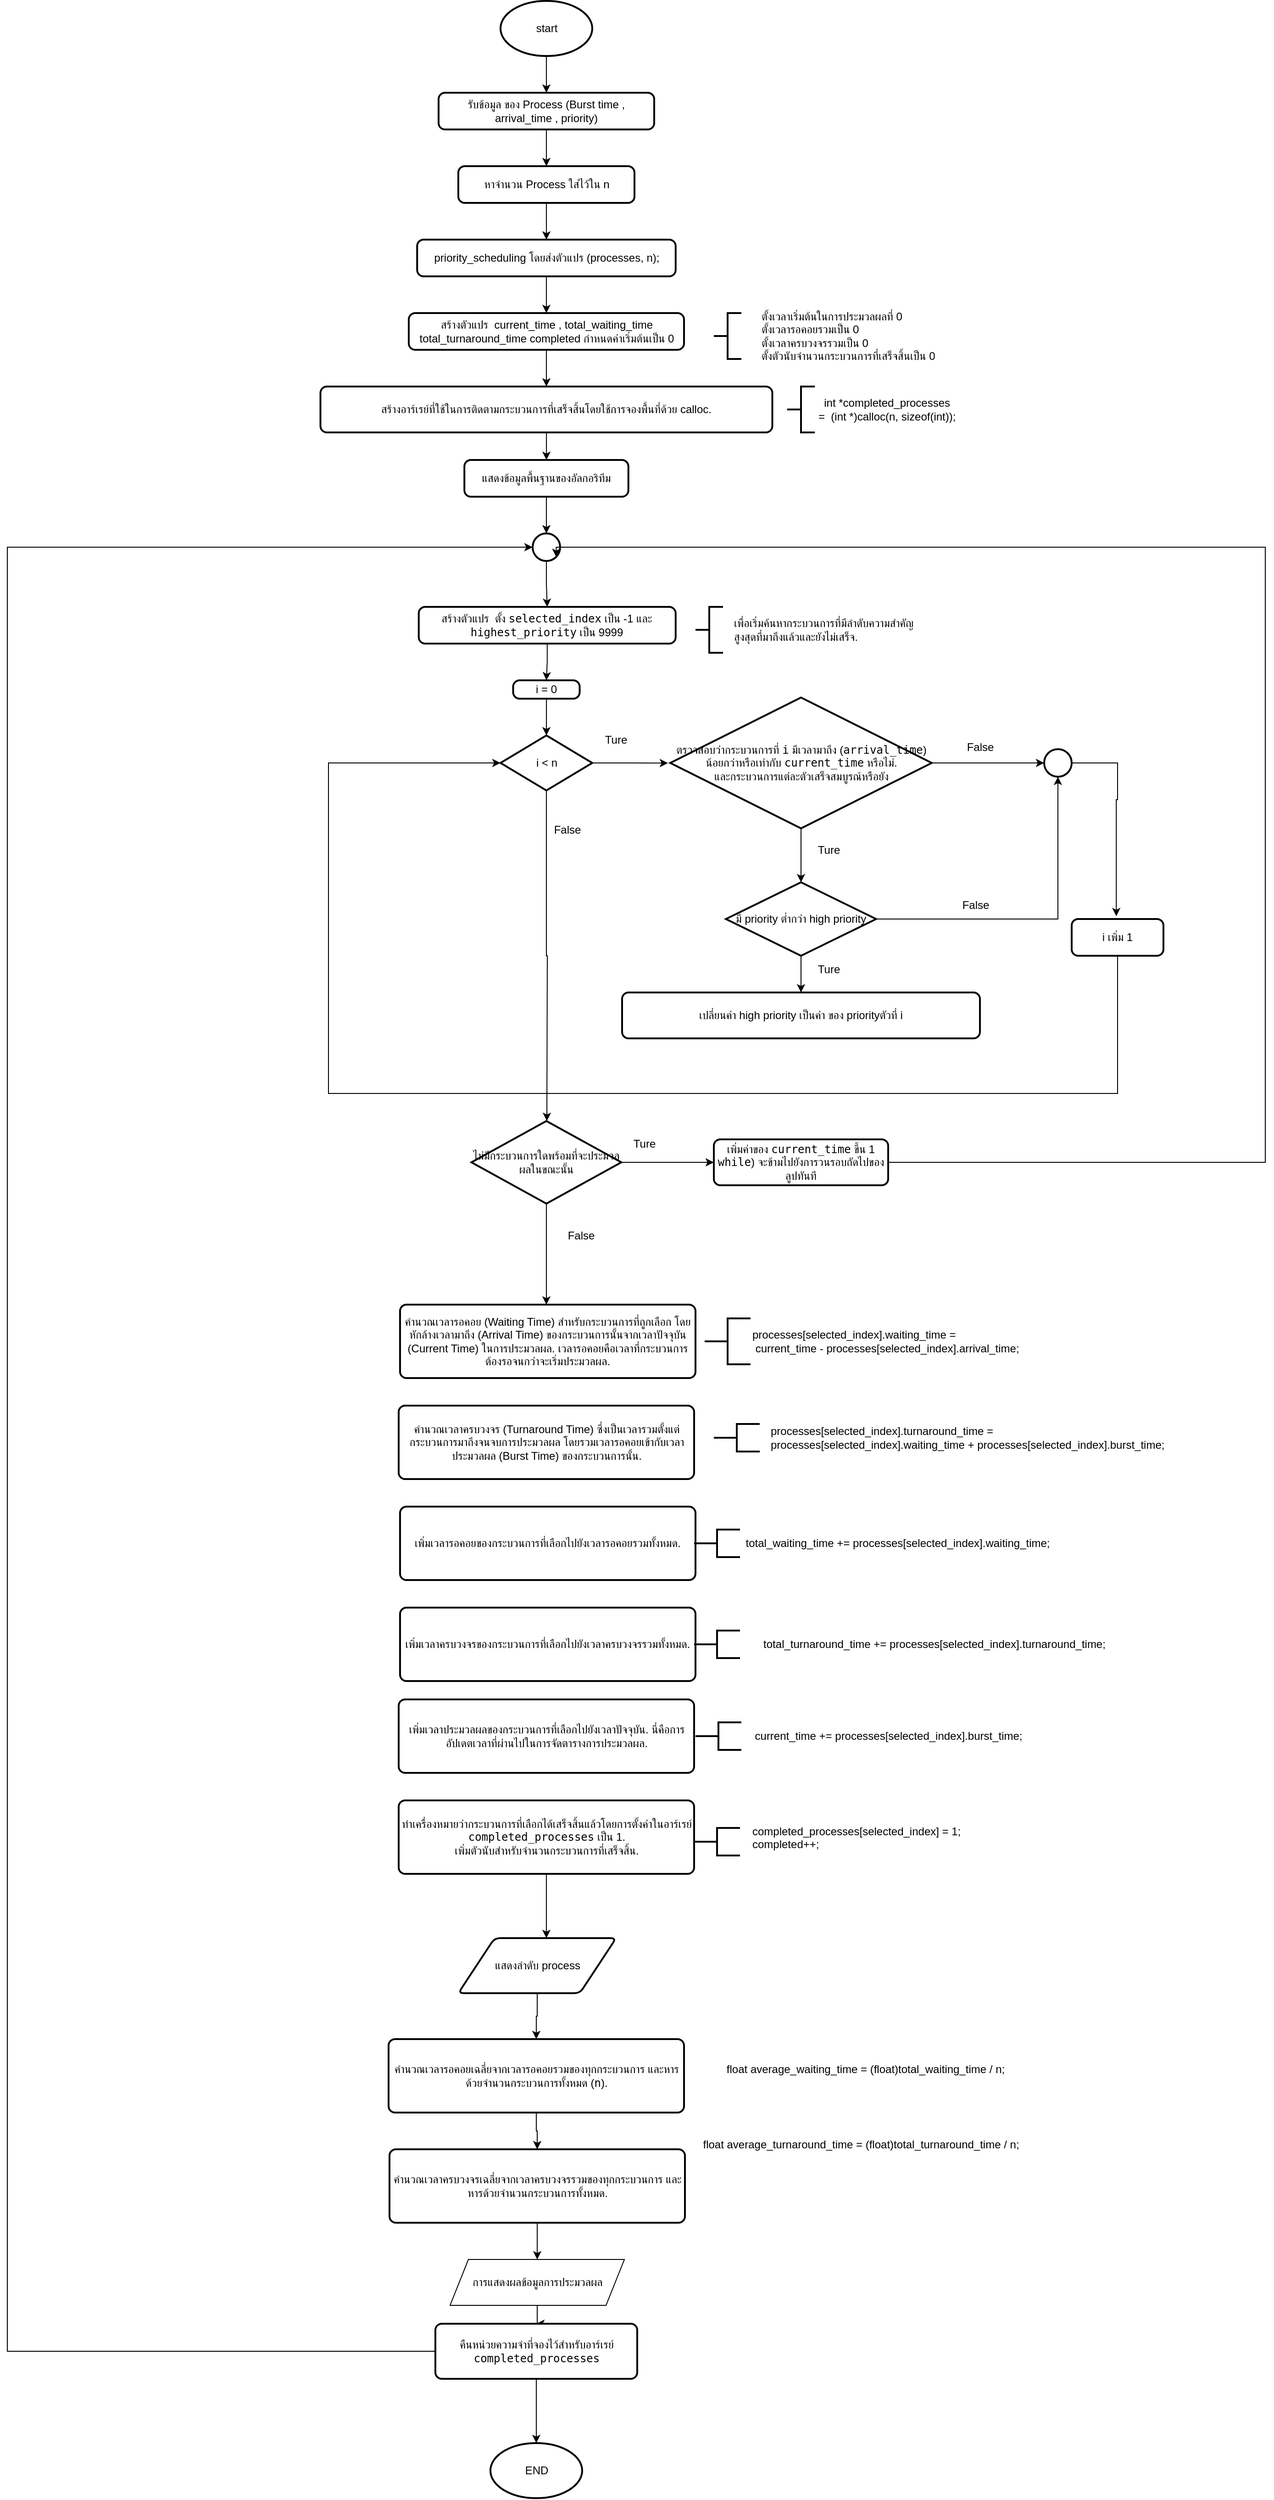 <mxfile version="26.0.15">
  <diagram name="Page-1" id="1UH8hFeLwi0AJCHHLiri">
    <mxGraphModel dx="2681" dy="807" grid="1" gridSize="10" guides="1" tooltips="1" connect="1" arrows="1" fold="1" page="1" pageScale="1" pageWidth="850" pageHeight="1100" math="0" shadow="0">
      <root>
        <mxCell id="0" />
        <mxCell id="1" parent="0" />
        <mxCell id="xQF8ePdnXQJCXrwEv5hU-9" style="edgeStyle=orthogonalEdgeStyle;rounded=0;orthogonalLoop=1;jettySize=auto;html=1;entryX=0.5;entryY=0;entryDx=0;entryDy=0;" edge="1" parent="1" source="xQF8ePdnXQJCXrwEv5hU-3" target="xQF8ePdnXQJCXrwEv5hU-8">
          <mxGeometry relative="1" as="geometry" />
        </mxCell>
        <mxCell id="xQF8ePdnXQJCXrwEv5hU-3" value="รับข้อมูล ของ Process (Burst time , arrival_time , priority)" style="rounded=1;whiteSpace=wrap;html=1;absoluteArcSize=1;arcSize=14;strokeWidth=2;" vertex="1" parent="1">
          <mxGeometry x="290" y="240" width="235" height="40" as="geometry" />
        </mxCell>
        <mxCell id="xQF8ePdnXQJCXrwEv5hU-7" style="edgeStyle=orthogonalEdgeStyle;rounded=0;orthogonalLoop=1;jettySize=auto;html=1;entryX=0.5;entryY=0;entryDx=0;entryDy=0;" edge="1" parent="1" source="xQF8ePdnXQJCXrwEv5hU-4" target="xQF8ePdnXQJCXrwEv5hU-3">
          <mxGeometry relative="1" as="geometry" />
        </mxCell>
        <mxCell id="xQF8ePdnXQJCXrwEv5hU-4" value="start" style="strokeWidth=2;html=1;shape=mxgraph.flowchart.start_1;whiteSpace=wrap;" vertex="1" parent="1">
          <mxGeometry x="357.5" y="140" width="100" height="60" as="geometry" />
        </mxCell>
        <mxCell id="xQF8ePdnXQJCXrwEv5hU-11" style="edgeStyle=orthogonalEdgeStyle;rounded=0;orthogonalLoop=1;jettySize=auto;html=1;entryX=0.5;entryY=0;entryDx=0;entryDy=0;" edge="1" parent="1" source="xQF8ePdnXQJCXrwEv5hU-8" target="xQF8ePdnXQJCXrwEv5hU-10">
          <mxGeometry relative="1" as="geometry" />
        </mxCell>
        <mxCell id="xQF8ePdnXQJCXrwEv5hU-8" value="หาจำนวน Process ใส่ไว้ใน n" style="rounded=1;whiteSpace=wrap;html=1;absoluteArcSize=1;arcSize=14;strokeWidth=2;" vertex="1" parent="1">
          <mxGeometry x="311.5" y="320" width="192" height="40" as="geometry" />
        </mxCell>
        <mxCell id="xQF8ePdnXQJCXrwEv5hU-13" style="edgeStyle=orthogonalEdgeStyle;rounded=0;orthogonalLoop=1;jettySize=auto;html=1;entryX=0.5;entryY=0;entryDx=0;entryDy=0;" edge="1" parent="1" source="xQF8ePdnXQJCXrwEv5hU-10" target="xQF8ePdnXQJCXrwEv5hU-12">
          <mxGeometry relative="1" as="geometry" />
        </mxCell>
        <mxCell id="xQF8ePdnXQJCXrwEv5hU-10" value="priority_scheduling โดยส่งตัวแปร (processes, n);" style="rounded=1;whiteSpace=wrap;html=1;absoluteArcSize=1;arcSize=14;strokeWidth=2;" vertex="1" parent="1">
          <mxGeometry x="266.63" y="400" width="281.75" height="40" as="geometry" />
        </mxCell>
        <mxCell id="xQF8ePdnXQJCXrwEv5hU-22" style="edgeStyle=orthogonalEdgeStyle;rounded=0;orthogonalLoop=1;jettySize=auto;html=1;entryX=0.5;entryY=0;entryDx=0;entryDy=0;" edge="1" parent="1" source="xQF8ePdnXQJCXrwEv5hU-12" target="xQF8ePdnXQJCXrwEv5hU-17">
          <mxGeometry relative="1" as="geometry" />
        </mxCell>
        <mxCell id="xQF8ePdnXQJCXrwEv5hU-12" value="สร้างตัวแปร&amp;nbsp;&amp;nbsp;current_time ,&amp;nbsp;total_waiting_time&lt;div&gt;total_turnaround_time&amp;nbsp;completed กำหนดค่าเริ่มต้นเป็น 0&lt;/div&gt;" style="rounded=1;whiteSpace=wrap;html=1;absoluteArcSize=1;arcSize=14;strokeWidth=2;" vertex="1" parent="1">
          <mxGeometry x="257.5" y="480" width="300" height="40" as="geometry" />
        </mxCell>
        <mxCell id="xQF8ePdnXQJCXrwEv5hU-14" value="" style="strokeWidth=2;html=1;shape=mxgraph.flowchart.annotation_2;align=left;labelPosition=right;pointerEvents=1;" vertex="1" parent="1">
          <mxGeometry x="590" y="480" width="30" height="50" as="geometry" />
        </mxCell>
        <mxCell id="xQF8ePdnXQJCXrwEv5hU-15" value="ตั้งเวลาเริ่มต้นในการประมวลผลที่ 0&lt;div&gt;ตั้งเวลารอคอยรวมเป็น 0&lt;/div&gt;&lt;div&gt;ตั้งเวลาครบวงจรรวมเป็น 0&lt;/div&gt;&lt;div&gt;ตั้งตัวนับจำนวนกระบวนการที่เสร็จสิ้นเป็น 0&lt;/div&gt;" style="text;html=1;align=left;verticalAlign=middle;resizable=0;points=[];autosize=1;strokeColor=none;fillColor=none;" vertex="1" parent="1">
          <mxGeometry x="640" y="470" width="230" height="70" as="geometry" />
        </mxCell>
        <mxCell id="xQF8ePdnXQJCXrwEv5hU-28" style="edgeStyle=orthogonalEdgeStyle;rounded=0;orthogonalLoop=1;jettySize=auto;html=1;entryX=0.5;entryY=0;entryDx=0;entryDy=0;" edge="1" parent="1" source="xQF8ePdnXQJCXrwEv5hU-17" target="xQF8ePdnXQJCXrwEv5hU-23">
          <mxGeometry relative="1" as="geometry" />
        </mxCell>
        <mxCell id="xQF8ePdnXQJCXrwEv5hU-17" value="สร้างอาร์เรย์ที่ใช้ในการติดตามกระบวนการที่เสร็จสิ้นโดยใช้การจองพื้นที่ด้วย calloc." style="rounded=1;whiteSpace=wrap;html=1;absoluteArcSize=1;arcSize=14;strokeWidth=2;" vertex="1" parent="1">
          <mxGeometry x="161.25" y="560" width="492.5" height="50" as="geometry" />
        </mxCell>
        <mxCell id="xQF8ePdnXQJCXrwEv5hU-18" value="" style="strokeWidth=2;html=1;shape=mxgraph.flowchart.annotation_2;align=left;labelPosition=right;pointerEvents=1;" vertex="1" parent="1">
          <mxGeometry x="670" y="560" width="30" height="50" as="geometry" />
        </mxCell>
        <mxCell id="xQF8ePdnXQJCXrwEv5hU-19" value="int *completed_processes&amp;nbsp;&lt;div&gt;=&amp;nbsp; (int *)calloc(n, sizeof(int));&amp;nbsp;&lt;/div&gt;" style="text;html=1;align=center;verticalAlign=middle;resizable=0;points=[];autosize=1;strokeColor=none;fillColor=none;" vertex="1" parent="1">
          <mxGeometry x="690" y="565" width="180" height="40" as="geometry" />
        </mxCell>
        <mxCell id="xQF8ePdnXQJCXrwEv5hU-23" value="แสดงข้อมูลพื้นฐานของอัลกอริทึม" style="rounded=1;whiteSpace=wrap;html=1;absoluteArcSize=1;arcSize=14;strokeWidth=2;" vertex="1" parent="1">
          <mxGeometry x="318.13" y="640" width="178.75" height="40" as="geometry" />
        </mxCell>
        <mxCell id="xQF8ePdnXQJCXrwEv5hU-33" style="edgeStyle=orthogonalEdgeStyle;rounded=0;orthogonalLoop=1;jettySize=auto;html=1;entryX=0.5;entryY=0;entryDx=0;entryDy=0;" edge="1" parent="1" source="xQF8ePdnXQJCXrwEv5hU-26" target="xQF8ePdnXQJCXrwEv5hU-31">
          <mxGeometry relative="1" as="geometry" />
        </mxCell>
        <mxCell id="xQF8ePdnXQJCXrwEv5hU-26" value="" style="strokeWidth=2;html=1;shape=mxgraph.flowchart.start_2;whiteSpace=wrap;" vertex="1" parent="1">
          <mxGeometry x="392.5" y="720" width="30" height="30" as="geometry" />
        </mxCell>
        <mxCell id="xQF8ePdnXQJCXrwEv5hU-29" style="edgeStyle=orthogonalEdgeStyle;rounded=0;orthogonalLoop=1;jettySize=auto;html=1;entryX=0.5;entryY=0;entryDx=0;entryDy=0;entryPerimeter=0;" edge="1" parent="1" source="xQF8ePdnXQJCXrwEv5hU-23" target="xQF8ePdnXQJCXrwEv5hU-26">
          <mxGeometry relative="1" as="geometry" />
        </mxCell>
        <mxCell id="xQF8ePdnXQJCXrwEv5hU-38" style="edgeStyle=orthogonalEdgeStyle;rounded=0;orthogonalLoop=1;jettySize=auto;html=1;entryX=0.5;entryY=0;entryDx=0;entryDy=0;" edge="1" parent="1" source="xQF8ePdnXQJCXrwEv5hU-31" target="xQF8ePdnXQJCXrwEv5hU-37">
          <mxGeometry relative="1" as="geometry" />
        </mxCell>
        <mxCell id="xQF8ePdnXQJCXrwEv5hU-31" value="สร้างตัวแปร&amp;nbsp; ตั้ง &lt;code data-end=&quot;712&quot; data-start=&quot;696&quot;&gt;selected_index&lt;/code&gt; เป็น -1 และ &lt;code data-end=&quot;743&quot; data-start=&quot;725&quot;&gt;highest_priority&lt;/code&gt; เป็น 9999" style="rounded=1;whiteSpace=wrap;html=1;absoluteArcSize=1;arcSize=14;strokeWidth=2;" vertex="1" parent="1">
          <mxGeometry x="268.38" y="800" width="280" height="40" as="geometry" />
        </mxCell>
        <mxCell id="xQF8ePdnXQJCXrwEv5hU-34" value="" style="strokeWidth=2;html=1;shape=mxgraph.flowchart.annotation_2;align=left;labelPosition=right;pointerEvents=1;" vertex="1" parent="1">
          <mxGeometry x="570" y="800" width="30" height="50" as="geometry" />
        </mxCell>
        <mxCell id="xQF8ePdnXQJCXrwEv5hU-35" value="เพื่อเริ่มค้นหากระบวนการที่มีลำดับความสำคัญ&lt;div&gt;สูงสุดที่มาถึงแล้วและยังไม่เสร็จ.&lt;/div&gt;" style="text;html=1;align=left;verticalAlign=middle;resizable=0;points=[];autosize=1;strokeColor=none;fillColor=none;" vertex="1" parent="1">
          <mxGeometry x="610" y="805" width="250" height="40" as="geometry" />
        </mxCell>
        <mxCell id="xQF8ePdnXQJCXrwEv5hU-44" style="edgeStyle=orthogonalEdgeStyle;rounded=0;orthogonalLoop=1;jettySize=auto;html=1;exitX=1;exitY=0.5;exitDx=0;exitDy=0;exitPerimeter=0;" edge="1" parent="1" source="xQF8ePdnXQJCXrwEv5hU-36">
          <mxGeometry relative="1" as="geometry">
            <mxPoint x="540" y="970.172" as="targetPoint" />
          </mxGeometry>
        </mxCell>
        <mxCell id="xQF8ePdnXQJCXrwEv5hU-63" style="edgeStyle=orthogonalEdgeStyle;rounded=0;orthogonalLoop=1;jettySize=auto;html=1;" edge="1" parent="1" source="xQF8ePdnXQJCXrwEv5hU-36">
          <mxGeometry relative="1" as="geometry">
            <mxPoint x="408" y="1360" as="targetPoint" />
          </mxGeometry>
        </mxCell>
        <mxCell id="xQF8ePdnXQJCXrwEv5hU-36" value="i &amp;lt; n" style="strokeWidth=2;html=1;shape=mxgraph.flowchart.decision;whiteSpace=wrap;" vertex="1" parent="1">
          <mxGeometry x="357.5" y="940" width="100" height="60" as="geometry" />
        </mxCell>
        <mxCell id="xQF8ePdnXQJCXrwEv5hU-37" value="i = 0" style="rounded=1;whiteSpace=wrap;html=1;absoluteArcSize=1;arcSize=14;strokeWidth=2;" vertex="1" parent="1">
          <mxGeometry x="371.25" y="880" width="72.5" height="20" as="geometry" />
        </mxCell>
        <mxCell id="xQF8ePdnXQJCXrwEv5hU-39" style="edgeStyle=orthogonalEdgeStyle;rounded=0;orthogonalLoop=1;jettySize=auto;html=1;entryX=0.5;entryY=0;entryDx=0;entryDy=0;entryPerimeter=0;" edge="1" parent="1" source="xQF8ePdnXQJCXrwEv5hU-37" target="xQF8ePdnXQJCXrwEv5hU-36">
          <mxGeometry relative="1" as="geometry" />
        </mxCell>
        <mxCell id="xQF8ePdnXQJCXrwEv5hU-40" value="Ture" style="text;html=1;align=center;verticalAlign=middle;resizable=0;points=[];autosize=1;strokeColor=none;fillColor=none;" vertex="1" parent="1">
          <mxGeometry x="457.5" y="930" width="50" height="30" as="geometry" />
        </mxCell>
        <mxCell id="xQF8ePdnXQJCXrwEv5hU-46" style="edgeStyle=orthogonalEdgeStyle;rounded=0;orthogonalLoop=1;jettySize=auto;html=1;" edge="1" parent="1" source="xQF8ePdnXQJCXrwEv5hU-42">
          <mxGeometry relative="1" as="geometry">
            <mxPoint x="685" y="1100" as="targetPoint" />
          </mxGeometry>
        </mxCell>
        <mxCell id="xQF8ePdnXQJCXrwEv5hU-42" value="ตรวจสอบว่ากระบวนการที่ &lt;code data-end=&quot;400&quot; data-start=&quot;397&quot;&gt;i&lt;/code&gt; มีเวลามาถึง (&lt;code data-end=&quot;428&quot; data-start=&quot;414&quot;&gt;arrival_time&lt;/code&gt;) น้อยกว่าหรือเท่ากับ &lt;code data-end=&quot;464&quot; data-start=&quot;450&quot;&gt;current_time&lt;/code&gt; หรือไม่.&lt;div&gt;และกระบวนการแต่ละตัวเสร็จสมบูรณ์หรือยัง&lt;/div&gt;" style="strokeWidth=2;html=1;shape=mxgraph.flowchart.decision;whiteSpace=wrap;" vertex="1" parent="1">
          <mxGeometry x="542.5" y="898.75" width="285" height="142.5" as="geometry" />
        </mxCell>
        <mxCell id="xQF8ePdnXQJCXrwEv5hU-45" value="Ture" style="text;html=1;align=center;verticalAlign=middle;resizable=0;points=[];autosize=1;strokeColor=none;fillColor=none;" vertex="1" parent="1">
          <mxGeometry x="690" y="1050" width="50" height="30" as="geometry" />
        </mxCell>
        <mxCell id="xQF8ePdnXQJCXrwEv5hU-49" style="edgeStyle=orthogonalEdgeStyle;rounded=0;orthogonalLoop=1;jettySize=auto;html=1;" edge="1" parent="1" source="xQF8ePdnXQJCXrwEv5hU-47">
          <mxGeometry relative="1" as="geometry">
            <mxPoint x="685.005" y="1220" as="targetPoint" />
          </mxGeometry>
        </mxCell>
        <mxCell id="xQF8ePdnXQJCXrwEv5hU-53" style="edgeStyle=orthogonalEdgeStyle;rounded=0;orthogonalLoop=1;jettySize=auto;html=1;entryX=0.5;entryY=1;entryDx=0;entryDy=0;entryPerimeter=0;" edge="1" parent="1" source="xQF8ePdnXQJCXrwEv5hU-47" target="xQF8ePdnXQJCXrwEv5hU-51">
          <mxGeometry relative="1" as="geometry">
            <mxPoint x="960" y="1140" as="targetPoint" />
            <Array as="points">
              <mxPoint x="965" y="1140" />
            </Array>
          </mxGeometry>
        </mxCell>
        <mxCell id="xQF8ePdnXQJCXrwEv5hU-47" value="มี&amp;nbsp;priority ต่ำกว่า high&amp;nbsp;priority" style="strokeWidth=2;html=1;shape=mxgraph.flowchart.decision;whiteSpace=wrap;" vertex="1" parent="1">
          <mxGeometry x="603.13" y="1100" width="163.75" height="80" as="geometry" />
        </mxCell>
        <mxCell id="xQF8ePdnXQJCXrwEv5hU-48" value="Ture" style="text;html=1;align=center;verticalAlign=middle;resizable=0;points=[];autosize=1;strokeColor=none;fillColor=none;" vertex="1" parent="1">
          <mxGeometry x="690" y="1180" width="50" height="30" as="geometry" />
        </mxCell>
        <mxCell id="xQF8ePdnXQJCXrwEv5hU-50" value="เปลี่ยนค่า high&amp;nbsp;priority เป็นค่า ของ priorityตัวที่ i" style="rounded=1;whiteSpace=wrap;html=1;absoluteArcSize=1;arcSize=14;strokeWidth=2;" vertex="1" parent="1">
          <mxGeometry x="490" y="1220" width="390" height="50" as="geometry" />
        </mxCell>
        <mxCell id="xQF8ePdnXQJCXrwEv5hU-57" style="edgeStyle=orthogonalEdgeStyle;rounded=0;orthogonalLoop=1;jettySize=auto;html=1;entryX=0.486;entryY=-0.077;entryDx=0;entryDy=0;entryPerimeter=0;" edge="1" parent="1" source="xQF8ePdnXQJCXrwEv5hU-51" target="xQF8ePdnXQJCXrwEv5hU-60">
          <mxGeometry relative="1" as="geometry">
            <mxPoint x="1030" y="970" as="targetPoint" />
            <Array as="points">
              <mxPoint x="1030" y="970" />
              <mxPoint x="1030" y="1010" />
              <mxPoint x="1029" y="1010" />
            </Array>
          </mxGeometry>
        </mxCell>
        <mxCell id="xQF8ePdnXQJCXrwEv5hU-51" value="" style="strokeWidth=2;html=1;shape=mxgraph.flowchart.start_2;whiteSpace=wrap;" vertex="1" parent="1">
          <mxGeometry x="950" y="955" width="30" height="30" as="geometry" />
        </mxCell>
        <mxCell id="xQF8ePdnXQJCXrwEv5hU-52" style="edgeStyle=orthogonalEdgeStyle;rounded=0;orthogonalLoop=1;jettySize=auto;html=1;entryX=0;entryY=0.5;entryDx=0;entryDy=0;entryPerimeter=0;" edge="1" parent="1" source="xQF8ePdnXQJCXrwEv5hU-42" target="xQF8ePdnXQJCXrwEv5hU-51">
          <mxGeometry relative="1" as="geometry" />
        </mxCell>
        <mxCell id="xQF8ePdnXQJCXrwEv5hU-54" value="False" style="text;html=1;align=center;verticalAlign=middle;resizable=0;points=[];autosize=1;strokeColor=none;fillColor=none;" vertex="1" parent="1">
          <mxGeometry x="855" y="938" width="50" height="30" as="geometry" />
        </mxCell>
        <mxCell id="xQF8ePdnXQJCXrwEv5hU-55" value="False" style="text;html=1;align=center;verticalAlign=middle;resizable=0;points=[];autosize=1;strokeColor=none;fillColor=none;" vertex="1" parent="1">
          <mxGeometry x="850" y="1110" width="50" height="30" as="geometry" />
        </mxCell>
        <mxCell id="xQF8ePdnXQJCXrwEv5hU-65" style="edgeStyle=orthogonalEdgeStyle;rounded=0;orthogonalLoop=1;jettySize=auto;html=1;" edge="1" parent="1" source="xQF8ePdnXQJCXrwEv5hU-58">
          <mxGeometry relative="1" as="geometry">
            <mxPoint x="590.0" y="1405" as="targetPoint" />
          </mxGeometry>
        </mxCell>
        <mxCell id="xQF8ePdnXQJCXrwEv5hU-71" style="edgeStyle=orthogonalEdgeStyle;rounded=0;orthogonalLoop=1;jettySize=auto;html=1;" edge="1" parent="1" source="xQF8ePdnXQJCXrwEv5hU-58">
          <mxGeometry relative="1" as="geometry">
            <mxPoint x="407.5" y="1560" as="targetPoint" />
          </mxGeometry>
        </mxCell>
        <mxCell id="xQF8ePdnXQJCXrwEv5hU-58" value="ไม่มีกระบวนการใดพร้อมที่จะประมวลผลในขณะนั้น" style="strokeWidth=2;html=1;shape=mxgraph.flowchart.decision;whiteSpace=wrap;" vertex="1" parent="1">
          <mxGeometry x="325.81" y="1360" width="163.38" height="90" as="geometry" />
        </mxCell>
        <mxCell id="xQF8ePdnXQJCXrwEv5hU-61" style="edgeStyle=orthogonalEdgeStyle;rounded=0;orthogonalLoop=1;jettySize=auto;html=1;entryX=0;entryY=0.5;entryDx=0;entryDy=0;entryPerimeter=0;" edge="1" parent="1" source="xQF8ePdnXQJCXrwEv5hU-60" target="xQF8ePdnXQJCXrwEv5hU-36">
          <mxGeometry relative="1" as="geometry">
            <mxPoint x="210" y="970" as="targetPoint" />
            <Array as="points">
              <mxPoint x="1030" y="1330" />
              <mxPoint x="170" y="1330" />
              <mxPoint x="170" y="970" />
            </Array>
          </mxGeometry>
        </mxCell>
        <mxCell id="xQF8ePdnXQJCXrwEv5hU-60" value="i เพิ่ม 1" style="rounded=1;whiteSpace=wrap;html=1;absoluteArcSize=1;arcSize=14;strokeWidth=2;" vertex="1" parent="1">
          <mxGeometry x="980" y="1140" width="100" height="40" as="geometry" />
        </mxCell>
        <mxCell id="xQF8ePdnXQJCXrwEv5hU-62" value="False" style="text;html=1;align=center;verticalAlign=middle;resizable=0;points=[];autosize=1;strokeColor=none;fillColor=none;" vertex="1" parent="1">
          <mxGeometry x="405" y="1028" width="50" height="30" as="geometry" />
        </mxCell>
        <mxCell id="xQF8ePdnXQJCXrwEv5hU-64" value="Ture" style="text;html=1;align=center;verticalAlign=middle;resizable=0;points=[];autosize=1;strokeColor=none;fillColor=none;" vertex="1" parent="1">
          <mxGeometry x="489.19" y="1370" width="50" height="30" as="geometry" />
        </mxCell>
        <mxCell id="xQF8ePdnXQJCXrwEv5hU-69" style="edgeStyle=orthogonalEdgeStyle;rounded=0;orthogonalLoop=1;jettySize=auto;html=1;entryX=0.855;entryY=0.855;entryDx=0;entryDy=0;entryPerimeter=0;" edge="1" parent="1" source="xQF8ePdnXQJCXrwEv5hU-67" target="xQF8ePdnXQJCXrwEv5hU-26">
          <mxGeometry relative="1" as="geometry">
            <mxPoint x="450" y="750" as="targetPoint" />
            <Array as="points">
              <mxPoint x="1191" y="1405" />
              <mxPoint x="1191" y="735" />
              <mxPoint x="418" y="735" />
            </Array>
          </mxGeometry>
        </mxCell>
        <mxCell id="xQF8ePdnXQJCXrwEv5hU-67" value="เพิ่มค่าของ &lt;code data-end=&quot;572&quot; data-start=&quot;558&quot;&gt;current_time&lt;/code&gt; ขึ้น 1&lt;div&gt;&lt;code data-end=&quot;833&quot; data-start=&quot;826&quot;&gt;while&lt;/code&gt;) จะข้ามไปยังการวนรอบถัดไปของลูปทันที&lt;/div&gt;" style="rounded=1;whiteSpace=wrap;html=1;absoluteArcSize=1;arcSize=14;strokeWidth=2;" vertex="1" parent="1">
          <mxGeometry x="590" y="1380" width="190" height="50" as="geometry" />
        </mxCell>
        <mxCell id="xQF8ePdnXQJCXrwEv5hU-70" value="False" style="text;html=1;align=center;verticalAlign=middle;resizable=0;points=[];autosize=1;strokeColor=none;fillColor=none;" vertex="1" parent="1">
          <mxGeometry x="420" y="1470" width="50" height="30" as="geometry" />
        </mxCell>
        <mxCell id="xQF8ePdnXQJCXrwEv5hU-72" value="คำนวณเวลารอคอย (Waiting Time) สำหรับกระบวนการที่ถูกเลือก โดยหักล้างเวลามาถึง (Arrival Time) ของกระบวนการนั้นจากเวลาปัจจุบัน (Current Time) ในการประมวลผล. เวลารอคอยคือเวลาที่กระบวนการต้องรอจนกว่าจะเริ่มประมวลผล." style="rounded=1;whiteSpace=wrap;html=1;absoluteArcSize=1;arcSize=14;strokeWidth=2;" vertex="1" parent="1">
          <mxGeometry x="248" y="1560" width="322" height="80" as="geometry" />
        </mxCell>
        <mxCell id="xQF8ePdnXQJCXrwEv5hU-73" value="" style="strokeWidth=2;html=1;shape=mxgraph.flowchart.annotation_2;align=left;labelPosition=right;pointerEvents=1;" vertex="1" parent="1">
          <mxGeometry x="580" y="1575" width="50" height="50" as="geometry" />
        </mxCell>
        <mxCell id="xQF8ePdnXQJCXrwEv5hU-74" value="processes[selected_index].waiting_time&amp;nbsp;&lt;span style=&quot;background-color: transparent; color: light-dark(rgb(0, 0, 0), rgb(255, 255, 255));&quot;&gt;=&lt;/span&gt;&lt;div&gt;&lt;span style=&quot;background-color: transparent; color: light-dark(rgb(0, 0, 0), rgb(255, 255, 255));&quot;&gt;&amp;nbsp;current_time - processes[selected_index].arrival_time;&lt;/span&gt;&lt;/div&gt;" style="text;html=1;align=left;verticalAlign=middle;resizable=0;points=[];autosize=1;strokeColor=none;fillColor=none;" vertex="1" parent="1">
          <mxGeometry x="630" y="1580" width="310" height="40" as="geometry" />
        </mxCell>
        <mxCell id="xQF8ePdnXQJCXrwEv5hU-75" value="คำนวณเวลาครบวงจร (Turnaround Time) ซึ่งเป็นเวลารวมตั้งแต่กระบวนการมาถึงจนจบการประมวลผล โดยรวมเวลารอคอยเข้ากับเวลาประมวลผล (Burst Time) ของกระบวนการนั้น." style="rounded=1;whiteSpace=wrap;html=1;absoluteArcSize=1;arcSize=14;strokeWidth=2;" vertex="1" parent="1">
          <mxGeometry x="246.5" y="1670" width="322" height="80" as="geometry" />
        </mxCell>
        <mxCell id="xQF8ePdnXQJCXrwEv5hU-76" value="processes[selected_index].turnaround_time =&amp;nbsp;&lt;div&gt;processes[selected_index].waiting_time + processes[selected_index].burst_time;&lt;/div&gt;" style="text;html=1;align=left;verticalAlign=middle;resizable=0;points=[];autosize=1;strokeColor=none;fillColor=none;" vertex="1" parent="1">
          <mxGeometry x="650" y="1685" width="450" height="40" as="geometry" />
        </mxCell>
        <mxCell id="xQF8ePdnXQJCXrwEv5hU-77" value="" style="strokeWidth=2;html=1;shape=mxgraph.flowchart.annotation_2;align=left;labelPosition=right;pointerEvents=1;" vertex="1" parent="1">
          <mxGeometry x="590" y="1690" width="50" height="30" as="geometry" />
        </mxCell>
        <mxCell id="xQF8ePdnXQJCXrwEv5hU-78" value="เพิ่มเวลารอคอยของกระบวนการที่เลือกไปยังเวลารอคอยรวมทั้งหมด." style="rounded=1;whiteSpace=wrap;html=1;absoluteArcSize=1;arcSize=14;strokeWidth=2;" vertex="1" parent="1">
          <mxGeometry x="248" y="1780" width="322" height="80" as="geometry" />
        </mxCell>
        <mxCell id="xQF8ePdnXQJCXrwEv5hU-79" value="เพิ่มเวลาครบวงจรของกระบวนการที่เลือกไปยังเวลาครบวงจรรวมทั้งหมด." style="rounded=1;whiteSpace=wrap;html=1;absoluteArcSize=1;arcSize=14;strokeWidth=2;" vertex="1" parent="1">
          <mxGeometry x="248" y="1890" width="322" height="80" as="geometry" />
        </mxCell>
        <mxCell id="xQF8ePdnXQJCXrwEv5hU-80" value="เพิ่มเวลาประมวลผลของกระบวนการที่เลือกไปยังเวลาปัจจุบัน. นี่คือการอัปเดตเวลาที่ผ่านไปในการจัดตารางการประมวลผล." style="rounded=1;whiteSpace=wrap;html=1;absoluteArcSize=1;arcSize=14;strokeWidth=2;" vertex="1" parent="1">
          <mxGeometry x="246.5" y="1990" width="322" height="80" as="geometry" />
        </mxCell>
        <mxCell id="xQF8ePdnXQJCXrwEv5hU-90" style="edgeStyle=orthogonalEdgeStyle;rounded=0;orthogonalLoop=1;jettySize=auto;html=1;" edge="1" parent="1" source="xQF8ePdnXQJCXrwEv5hU-81">
          <mxGeometry relative="1" as="geometry">
            <mxPoint x="407.5" y="2250" as="targetPoint" />
          </mxGeometry>
        </mxCell>
        <mxCell id="xQF8ePdnXQJCXrwEv5hU-81" value="ทำเครื่องหมายว่ากระบวนการที่เลือกได้เสร็จสิ้นแล้วโดยการตั้งค่าในอาร์เรย์ &lt;code data-end=&quot;1589&quot; data-start=&quot;1568&quot;&gt;completed_processes&lt;/code&gt; เป็น 1.&lt;div&gt;เพิ่มตัวนับสำหรับจำนวนกระบวนการที่เสร็จสิ้น.&lt;/div&gt;" style="rounded=1;whiteSpace=wrap;html=1;absoluteArcSize=1;arcSize=14;strokeWidth=2;" vertex="1" parent="1">
          <mxGeometry x="246.5" y="2100" width="322" height="80" as="geometry" />
        </mxCell>
        <mxCell id="xQF8ePdnXQJCXrwEv5hU-82" value="total_waiting_time += processes[selected_index].waiting_time;" style="text;html=1;align=center;verticalAlign=middle;resizable=0;points=[];autosize=1;strokeColor=none;fillColor=none;" vertex="1" parent="1">
          <mxGeometry x="610" y="1805" width="360" height="30" as="geometry" />
        </mxCell>
        <mxCell id="xQF8ePdnXQJCXrwEv5hU-83" value="total_turnaround_time += processes[selected_index].turnaround_time;" style="text;html=1;align=center;verticalAlign=middle;resizable=0;points=[];autosize=1;strokeColor=none;fillColor=none;" vertex="1" parent="1">
          <mxGeometry x="630" y="1915" width="400" height="30" as="geometry" />
        </mxCell>
        <mxCell id="xQF8ePdnXQJCXrwEv5hU-84" value="current_time += processes[selected_index].burst_time;" style="text;html=1;align=center;verticalAlign=middle;resizable=0;points=[];autosize=1;strokeColor=none;fillColor=none;" vertex="1" parent="1">
          <mxGeometry x="625" y="2015" width="310" height="30" as="geometry" />
        </mxCell>
        <mxCell id="xQF8ePdnXQJCXrwEv5hU-85" value="completed_processes[selected_index] = 1;&lt;div&gt;completed++;&lt;/div&gt;" style="text;whiteSpace=wrap;html=1;" vertex="1" parent="1">
          <mxGeometry x="630" y="2120" width="260" height="40" as="geometry" />
        </mxCell>
        <mxCell id="xQF8ePdnXQJCXrwEv5hU-86" value="" style="strokeWidth=2;html=1;shape=mxgraph.flowchart.annotation_2;align=left;labelPosition=right;pointerEvents=1;" vertex="1" parent="1">
          <mxGeometry x="568.5" y="1805" width="50" height="30" as="geometry" />
        </mxCell>
        <mxCell id="xQF8ePdnXQJCXrwEv5hU-87" value="" style="strokeWidth=2;html=1;shape=mxgraph.flowchart.annotation_2;align=left;labelPosition=right;pointerEvents=1;" vertex="1" parent="1">
          <mxGeometry x="568.5" y="1915" width="50" height="30" as="geometry" />
        </mxCell>
        <mxCell id="xQF8ePdnXQJCXrwEv5hU-88" value="" style="strokeWidth=2;html=1;shape=mxgraph.flowchart.annotation_2;align=left;labelPosition=right;pointerEvents=1;" vertex="1" parent="1">
          <mxGeometry x="570" y="2015" width="50" height="30" as="geometry" />
        </mxCell>
        <mxCell id="xQF8ePdnXQJCXrwEv5hU-89" value="" style="strokeWidth=2;html=1;shape=mxgraph.flowchart.annotation_2;align=left;labelPosition=right;pointerEvents=1;" vertex="1" parent="1">
          <mxGeometry x="568.5" y="2130" width="50" height="30" as="geometry" />
        </mxCell>
        <mxCell id="xQF8ePdnXQJCXrwEv5hU-93" style="edgeStyle=orthogonalEdgeStyle;rounded=0;orthogonalLoop=1;jettySize=auto;html=1;entryX=0.5;entryY=0;entryDx=0;entryDy=0;" edge="1" parent="1" source="xQF8ePdnXQJCXrwEv5hU-91" target="xQF8ePdnXQJCXrwEv5hU-92">
          <mxGeometry relative="1" as="geometry" />
        </mxCell>
        <mxCell id="xQF8ePdnXQJCXrwEv5hU-91" value="แสดงลำดับ process" style="shape=parallelogram;html=1;strokeWidth=2;perimeter=parallelogramPerimeter;whiteSpace=wrap;rounded=1;arcSize=12;size=0.23;" vertex="1" parent="1">
          <mxGeometry x="311.5" y="2250" width="172" height="60" as="geometry" />
        </mxCell>
        <mxCell id="xQF8ePdnXQJCXrwEv5hU-99" style="edgeStyle=orthogonalEdgeStyle;rounded=0;orthogonalLoop=1;jettySize=auto;html=1;entryX=0.5;entryY=0;entryDx=0;entryDy=0;" edge="1" parent="1" source="xQF8ePdnXQJCXrwEv5hU-92" target="xQF8ePdnXQJCXrwEv5hU-95">
          <mxGeometry relative="1" as="geometry" />
        </mxCell>
        <mxCell id="xQF8ePdnXQJCXrwEv5hU-92" value="คำนวณเวลารอคอยเฉลี่ยจากเวลารอคอยรวมของทุกกระบวนการ และหารด้วยจำนวนกระบวนการทั้งหมด (&lt;code data-end=&quot;404&quot; data-start=&quot;401&quot;&gt;n&lt;/code&gt;)." style="rounded=1;whiteSpace=wrap;html=1;absoluteArcSize=1;arcSize=14;strokeWidth=2;" vertex="1" parent="1">
          <mxGeometry x="235.5" y="2360" width="322" height="80" as="geometry" />
        </mxCell>
        <mxCell id="xQF8ePdnXQJCXrwEv5hU-94" value="float average_waiting_time = (float)total_waiting_time / n;" style="text;html=1;align=center;verticalAlign=middle;resizable=0;points=[];autosize=1;strokeColor=none;fillColor=none;" vertex="1" parent="1">
          <mxGeometry x="590" y="2378" width="330" height="30" as="geometry" />
        </mxCell>
        <mxCell id="xQF8ePdnXQJCXrwEv5hU-100" style="edgeStyle=orthogonalEdgeStyle;rounded=0;orthogonalLoop=1;jettySize=auto;html=1;entryX=0.5;entryY=0;entryDx=0;entryDy=0;" edge="1" parent="1" source="xQF8ePdnXQJCXrwEv5hU-95" target="xQF8ePdnXQJCXrwEv5hU-97">
          <mxGeometry relative="1" as="geometry" />
        </mxCell>
        <mxCell id="xQF8ePdnXQJCXrwEv5hU-95" value="คำนวณเวลาครบวงจรเฉลี่ยจากเวลาครบวงจรรวมของทุกกระบวนการ และหารด้วยจำนวนกระบวนการทั้งหมด." style="rounded=1;whiteSpace=wrap;html=1;absoluteArcSize=1;arcSize=14;strokeWidth=2;" vertex="1" parent="1">
          <mxGeometry x="236.5" y="2480" width="322" height="80" as="geometry" />
        </mxCell>
        <mxCell id="xQF8ePdnXQJCXrwEv5hU-96" value="float average_turnaround_time = (float)total_turnaround_time / n;" style="text;html=1;align=center;verticalAlign=middle;resizable=0;points=[];autosize=1;strokeColor=none;fillColor=none;" vertex="1" parent="1">
          <mxGeometry x="565" y="2460" width="370" height="30" as="geometry" />
        </mxCell>
        <mxCell id="xQF8ePdnXQJCXrwEv5hU-101" style="edgeStyle=orthogonalEdgeStyle;rounded=0;orthogonalLoop=1;jettySize=auto;html=1;entryX=0.5;entryY=0;entryDx=0;entryDy=0;" edge="1" parent="1" source="xQF8ePdnXQJCXrwEv5hU-97" target="xQF8ePdnXQJCXrwEv5hU-98">
          <mxGeometry relative="1" as="geometry" />
        </mxCell>
        <mxCell id="xQF8ePdnXQJCXrwEv5hU-97" value="การแสดงผลข้อมูลการประมวลผล" style="shape=parallelogram;perimeter=parallelogramPerimeter;whiteSpace=wrap;html=1;fixedSize=1;" vertex="1" parent="1">
          <mxGeometry x="302.5" y="2600" width="190" height="50" as="geometry" />
        </mxCell>
        <mxCell id="xQF8ePdnXQJCXrwEv5hU-102" style="edgeStyle=orthogonalEdgeStyle;rounded=0;orthogonalLoop=1;jettySize=auto;html=1;entryX=0;entryY=0.5;entryDx=0;entryDy=0;entryPerimeter=0;" edge="1" parent="1" source="xQF8ePdnXQJCXrwEv5hU-98" target="xQF8ePdnXQJCXrwEv5hU-26">
          <mxGeometry relative="1" as="geometry">
            <mxPoint x="-30" y="720" as="targetPoint" />
            <Array as="points">
              <mxPoint x="-180" y="2700" />
              <mxPoint x="-180" y="735" />
            </Array>
          </mxGeometry>
        </mxCell>
        <mxCell id="xQF8ePdnXQJCXrwEv5hU-104" style="edgeStyle=orthogonalEdgeStyle;rounded=0;orthogonalLoop=1;jettySize=auto;html=1;" edge="1" parent="1" source="xQF8ePdnXQJCXrwEv5hU-98">
          <mxGeometry relative="1" as="geometry">
            <mxPoint x="396.5" y="2800.0" as="targetPoint" />
          </mxGeometry>
        </mxCell>
        <mxCell id="xQF8ePdnXQJCXrwEv5hU-98" value="คืนหน่วยความจำที่จองไว้สำหรับอาร์เรย์ &lt;code data-end=&quot;1410&quot; data-start=&quot;1389&quot;&gt;completed_processes&lt;/code&gt;" style="rounded=1;whiteSpace=wrap;html=1;absoluteArcSize=1;arcSize=14;strokeWidth=2;" vertex="1" parent="1">
          <mxGeometry x="286.5" y="2670" width="220" height="60" as="geometry" />
        </mxCell>
        <mxCell id="xQF8ePdnXQJCXrwEv5hU-105" value="END" style="strokeWidth=2;html=1;shape=mxgraph.flowchart.start_1;whiteSpace=wrap;" vertex="1" parent="1">
          <mxGeometry x="346.5" y="2800" width="100" height="60" as="geometry" />
        </mxCell>
      </root>
    </mxGraphModel>
  </diagram>
</mxfile>
